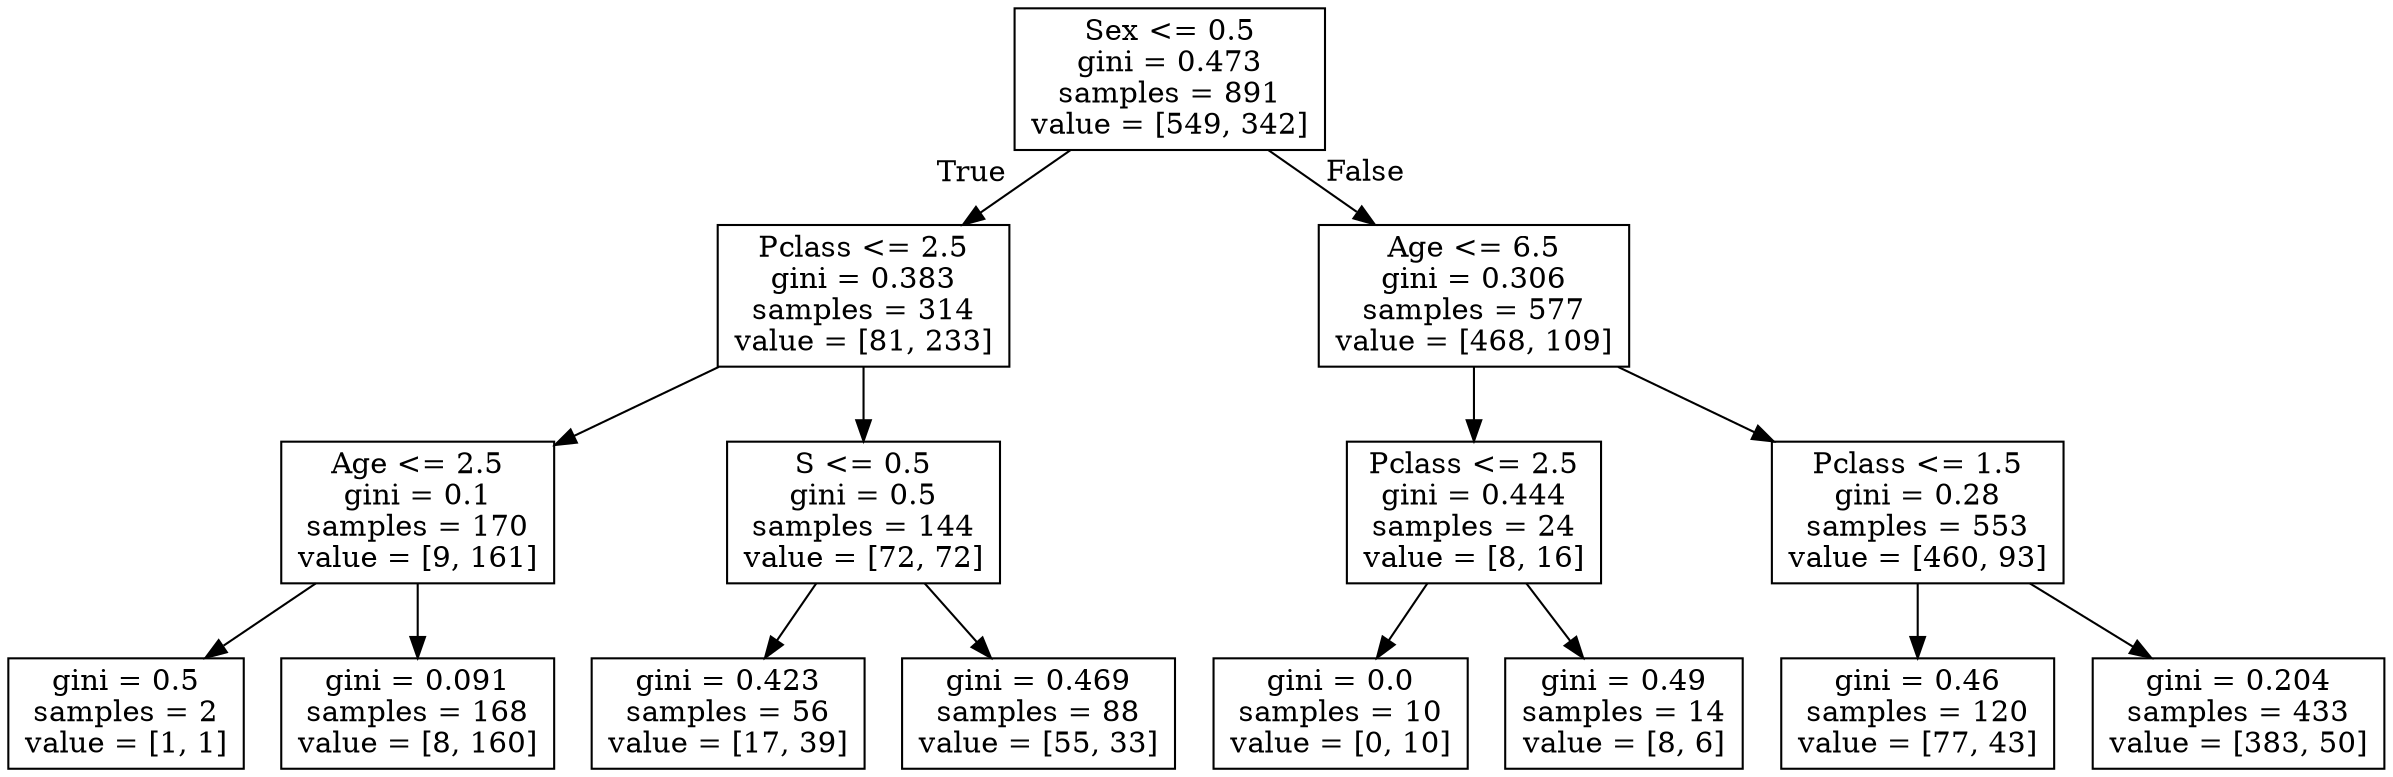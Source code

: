 digraph Tree {
node [shape=box] ;
0 [label="Sex <= 0.5\ngini = 0.473\nsamples = 891\nvalue = [549, 342]"] ;
1 [label="Pclass <= 2.5\ngini = 0.383\nsamples = 314\nvalue = [81, 233]"] ;
0 -> 1 [labeldistance=2.5, labelangle=45, headlabel="True"] ;
2 [label="Age <= 2.5\ngini = 0.1\nsamples = 170\nvalue = [9, 161]"] ;
1 -> 2 ;
3 [label="gini = 0.5\nsamples = 2\nvalue = [1, 1]"] ;
2 -> 3 ;
4 [label="gini = 0.091\nsamples = 168\nvalue = [8, 160]"] ;
2 -> 4 ;
5 [label="S <= 0.5\ngini = 0.5\nsamples = 144\nvalue = [72, 72]"] ;
1 -> 5 ;
6 [label="gini = 0.423\nsamples = 56\nvalue = [17, 39]"] ;
5 -> 6 ;
7 [label="gini = 0.469\nsamples = 88\nvalue = [55, 33]"] ;
5 -> 7 ;
8 [label="Age <= 6.5\ngini = 0.306\nsamples = 577\nvalue = [468, 109]"] ;
0 -> 8 [labeldistance=2.5, labelangle=-45, headlabel="False"] ;
9 [label="Pclass <= 2.5\ngini = 0.444\nsamples = 24\nvalue = [8, 16]"] ;
8 -> 9 ;
10 [label="gini = 0.0\nsamples = 10\nvalue = [0, 10]"] ;
9 -> 10 ;
11 [label="gini = 0.49\nsamples = 14\nvalue = [8, 6]"] ;
9 -> 11 ;
12 [label="Pclass <= 1.5\ngini = 0.28\nsamples = 553\nvalue = [460, 93]"] ;
8 -> 12 ;
13 [label="gini = 0.46\nsamples = 120\nvalue = [77, 43]"] ;
12 -> 13 ;
14 [label="gini = 0.204\nsamples = 433\nvalue = [383, 50]"] ;
12 -> 14 ;
}
